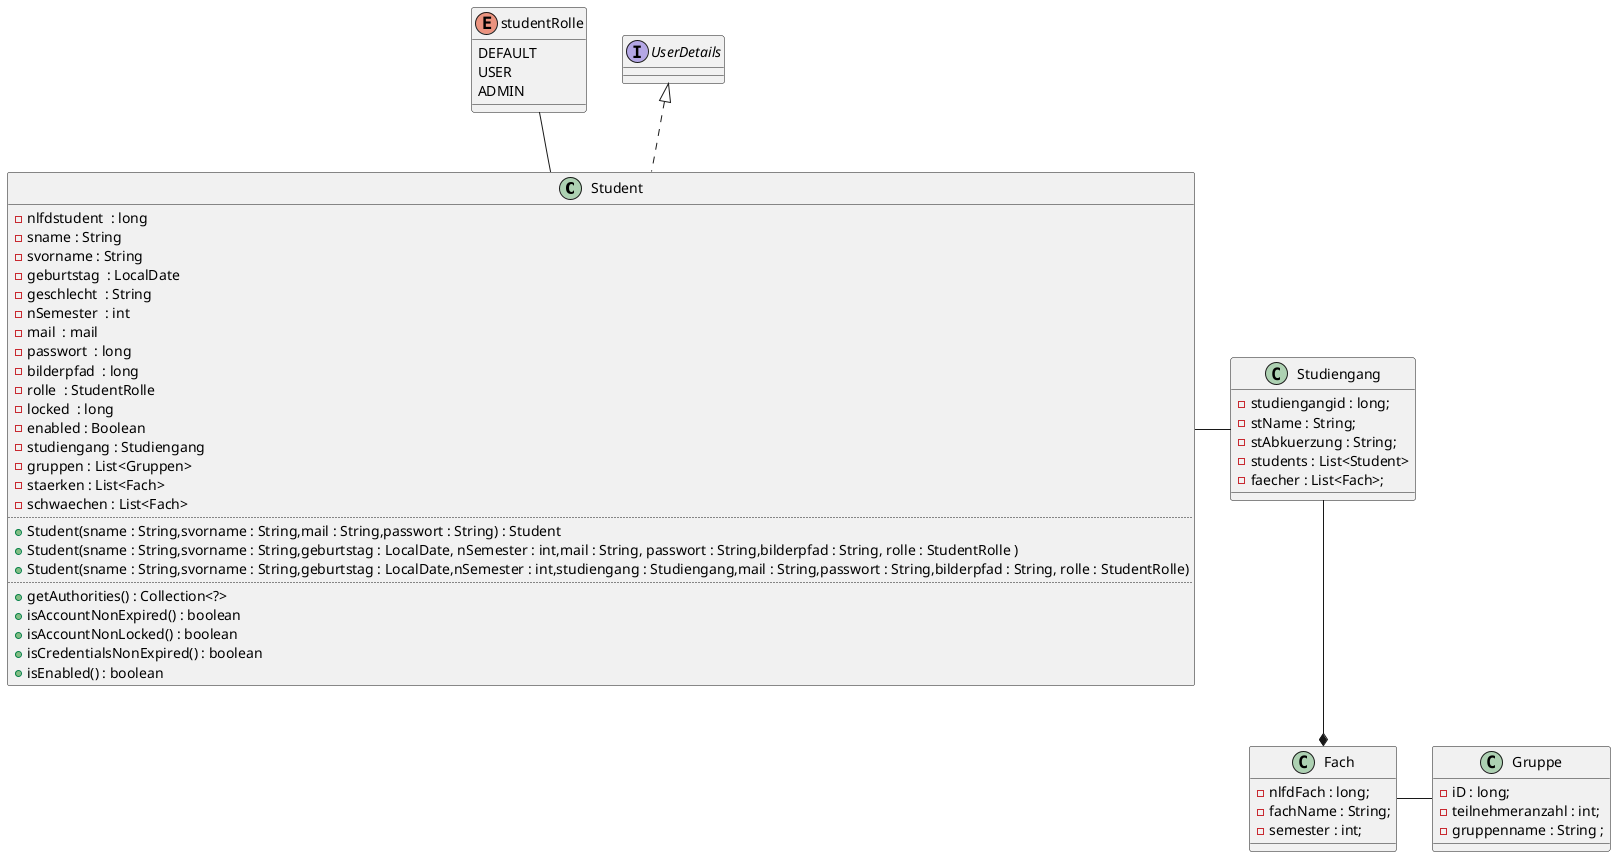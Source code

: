 @startuml


class Student{
- nlfdstudent  : long
- sname : String
- svorname : String
- geburtstag  : LocalDate
- geschlecht  : String
- nSemester  : int
- mail  : mail
- passwort  : long
- bilderpfad  : long
- rolle  : StudentRolle
- locked  : long
- enabled : Boolean
- studiengang : Studiengang
- gruppen : List<Gruppen>
- staerken : List<Fach>
- schwaechen : List<Fach>
....
+ Student(sname : String,svorname : String,mail : String,passwort : String) : Student
+ Student(sname : String,svorname : String,geburtstag : LocalDate, nSemester : int,mail : String, passwort : String,bilderpfad : String, rolle : StudentRolle )
+ Student(sname : String,svorname : String,geburtstag : LocalDate,nSemester : int,studiengang : Studiengang,mail : String,passwort : String,bilderpfad : String, rolle : StudentRolle)
....
+ getAuthorities() : Collection<?>
+ isAccountNonExpired() : boolean
+ isAccountNonLocked() : boolean
+ isCredentialsNonExpired() : boolean
+ isEnabled() : boolean
}

interface UserDetails{

}

class Studiengang{
-studiengangid : long;
-stName : String;
-stAbkuerzung : String;
-students : List<Student>
-faecher : List<Fach>;
}


enum studentRolle{
DEFAULT
USER
ADMIN
}

class Gruppe{
- iD : long;
- teilnehmeranzahl : int;
- gruppenname : String ;
}

class Fach{
- nlfdFach : long;
- fachName : String;
- semester : int;
}

Student .up.|> UserDetails
Studiengang -left- Student
Student -up- studentRolle
Studiengang --* Fach
Gruppe -left- Fach












@enduml
